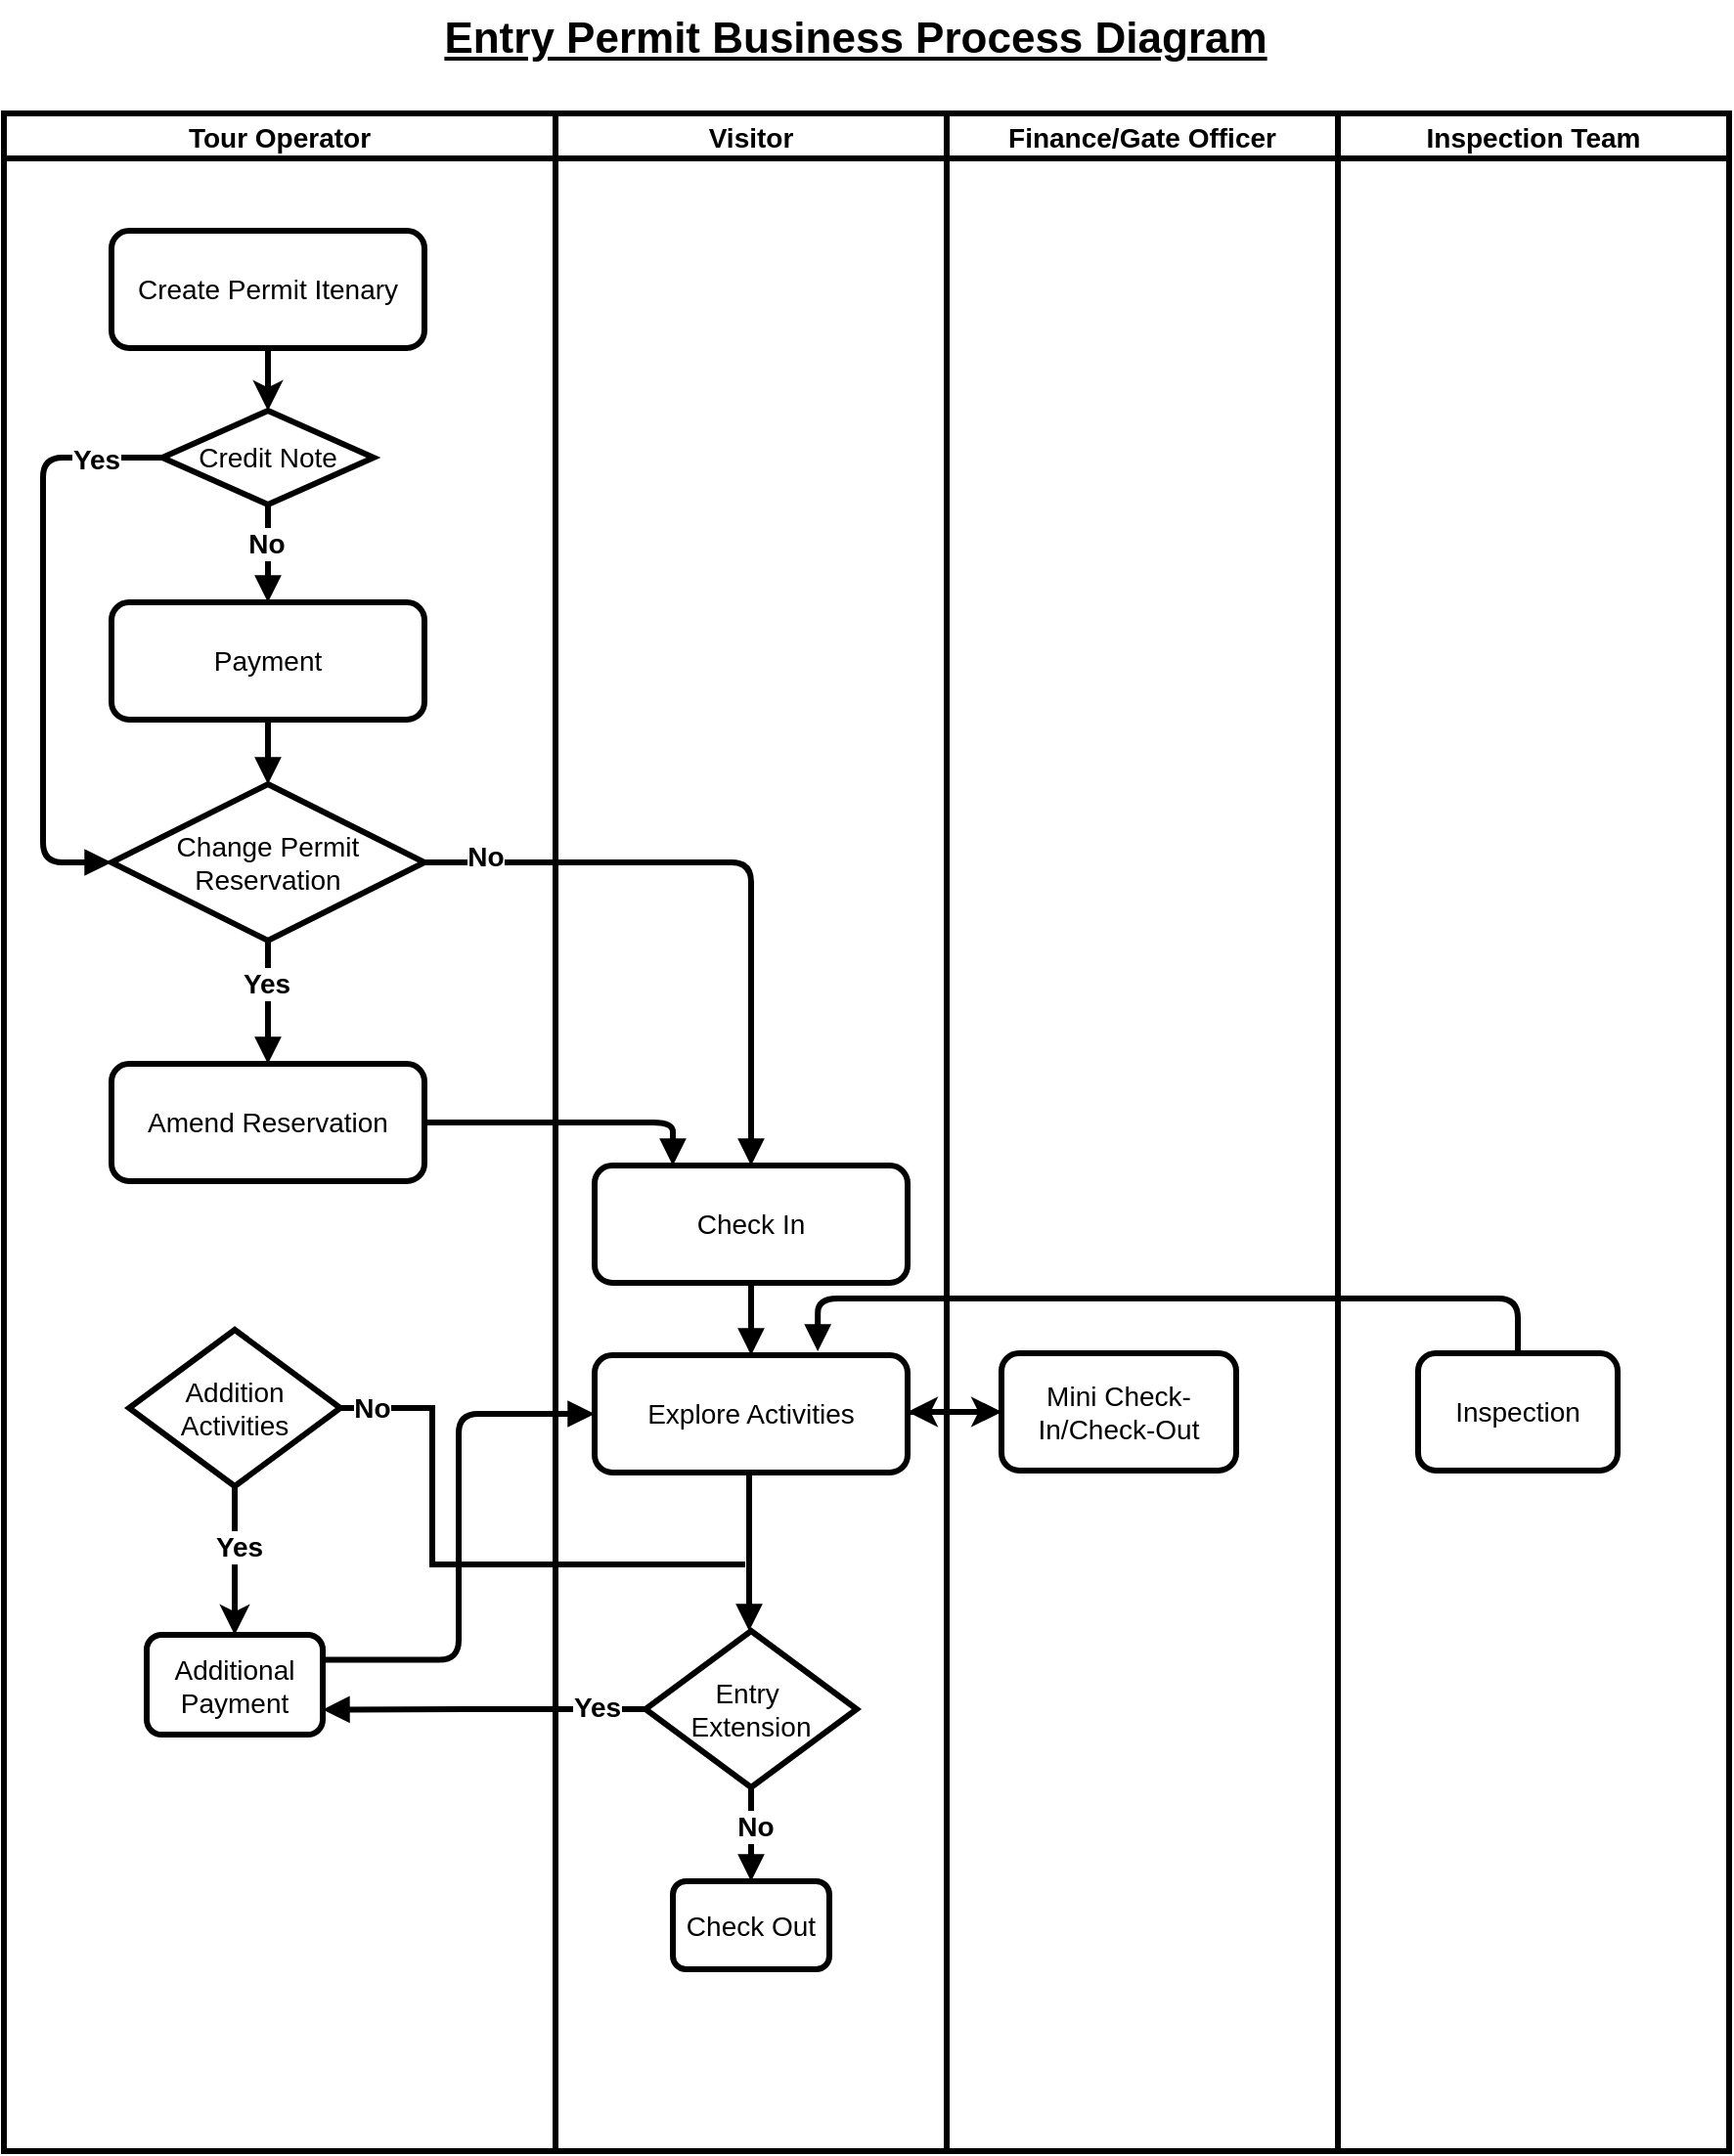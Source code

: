 <mxfile version="27.1.0">
  <diagram id="swimlane" name="Swimlane-Entry Permit">
    <mxGraphModel dx="1426" dy="1032" grid="1" gridSize="10" guides="1" tooltips="1" connect="1" arrows="1" fold="1" page="1" pageScale="1" pageWidth="827" pageHeight="1169" math="0" shadow="0">
      <root>
        <mxCell id="0" />
        <mxCell id="1" parent="0" />
        <mxCell id="2" value="Tour Operator" style="swimlane;strokeWidth=3;fontSize=14;" parent="1" vertex="1">
          <mxGeometry x="151" y="118" width="282" height="1042" as="geometry" />
        </mxCell>
        <mxCell id="6" value="Create Permit Itenary" style="rounded=1;whiteSpace=wrap;html=1;strokeWidth=3;fontSize=14;" parent="2" vertex="1">
          <mxGeometry x="55" y="60" width="160" height="60" as="geometry" />
        </mxCell>
        <mxCell id="4jdVKeHSQ_0vZsYD6vu7-24" value="Payment" style="rounded=1;whiteSpace=wrap;html=1;strokeWidth=3;fontSize=14;" vertex="1" parent="2">
          <mxGeometry x="55" y="250" width="160" height="60" as="geometry" />
        </mxCell>
        <mxCell id="4jdVKeHSQ_0vZsYD6vu7-27" value="" style="endArrow=classic;html=1;rounded=0;exitX=0.5;exitY=1;exitDx=0;exitDy=0;strokeWidth=3;entryX=0.5;entryY=0;entryDx=0;entryDy=0;" edge="1" parent="2" source="6" target="4jdVKeHSQ_0vZsYD6vu7-61">
          <mxGeometry width="50" height="50" relative="1" as="geometry">
            <mxPoint x="243" y="463" as="sourcePoint" />
            <mxPoint x="135" y="172" as="targetPoint" />
          </mxGeometry>
        </mxCell>
        <mxCell id="4jdVKeHSQ_0vZsYD6vu7-28" value="Amend Reservation" style="rounded=1;whiteSpace=wrap;html=1;strokeWidth=3;fontSize=14;" vertex="1" parent="2">
          <mxGeometry x="55" y="486" width="160" height="60" as="geometry" />
        </mxCell>
        <mxCell id="4jdVKeHSQ_0vZsYD6vu7-54" value="" style="edgeStyle=orthogonalEdgeStyle;rounded=0;orthogonalLoop=1;jettySize=auto;html=1;strokeWidth=3;" edge="1" parent="2" source="4jdVKeHSQ_0vZsYD6vu7-33" target="13">
          <mxGeometry relative="1" as="geometry" />
        </mxCell>
        <mxCell id="4jdVKeHSQ_0vZsYD6vu7-67" value="&lt;font style=&quot;font-size: 14px;&quot;&gt;&lt;b&gt;Yes&lt;/b&gt;&lt;/font&gt;" style="edgeLabel;html=1;align=center;verticalAlign=middle;resizable=0;points=[];" vertex="1" connectable="0" parent="4jdVKeHSQ_0vZsYD6vu7-54">
          <mxGeometry x="-0.195" y="2" relative="1" as="geometry">
            <mxPoint as="offset" />
          </mxGeometry>
        </mxCell>
        <mxCell id="13" value="Additional Payment" style="rounded=1;whiteSpace=wrap;html=1;strokeWidth=3;fontSize=14;" parent="2" vertex="1">
          <mxGeometry x="73" y="778" width="90" height="51" as="geometry" />
        </mxCell>
        <mxCell id="4jdVKeHSQ_0vZsYD6vu7-29" value="&lt;font style=&quot;font-size: 14px;&quot;&gt;Change Permit Reservation&lt;/font&gt;" style="rhombus;whiteSpace=wrap;html=1;strokeWidth=3;" vertex="1" parent="2">
          <mxGeometry x="55" y="343" width="160" height="80" as="geometry" />
        </mxCell>
        <mxCell id="4jdVKeHSQ_0vZsYD6vu7-30" style="edgeStyle=orthogonalEdgeStyle;endArrow=block;html=1;strokeWidth=3;fontSize=14;exitX=0.5;exitY=1;exitDx=0;exitDy=0;entryX=0.5;entryY=0;entryDx=0;entryDy=0;" edge="1" parent="2" source="4jdVKeHSQ_0vZsYD6vu7-24" target="4jdVKeHSQ_0vZsYD6vu7-29">
          <mxGeometry relative="1" as="geometry">
            <mxPoint x="523" y="525" as="sourcePoint" />
            <mxPoint x="643" y="448" as="targetPoint" />
          </mxGeometry>
        </mxCell>
        <mxCell id="4jdVKeHSQ_0vZsYD6vu7-31" style="edgeStyle=orthogonalEdgeStyle;endArrow=block;html=1;strokeWidth=3;fontSize=14;exitX=0.5;exitY=1;exitDx=0;exitDy=0;entryX=0.5;entryY=0;entryDx=0;entryDy=0;" edge="1" parent="2" source="4jdVKeHSQ_0vZsYD6vu7-29" target="4jdVKeHSQ_0vZsYD6vu7-28">
          <mxGeometry relative="1" as="geometry">
            <mxPoint x="293" y="278" as="sourcePoint" />
            <mxPoint x="413" y="311" as="targetPoint" />
          </mxGeometry>
        </mxCell>
        <mxCell id="4jdVKeHSQ_0vZsYD6vu7-38" value="&lt;font style=&quot;font-size: 14px;&quot;&gt;&lt;b&gt;Yes&lt;/b&gt;&lt;/font&gt;" style="edgeLabel;html=1;align=center;verticalAlign=middle;resizable=0;points=[];" vertex="1" connectable="0" parent="4jdVKeHSQ_0vZsYD6vu7-31">
          <mxGeometry x="-0.302" y="-1" relative="1" as="geometry">
            <mxPoint as="offset" />
          </mxGeometry>
        </mxCell>
        <mxCell id="4jdVKeHSQ_0vZsYD6vu7-33" value="&lt;font style=&quot;font-size: 14px;&quot;&gt;Addition Activities&lt;/font&gt;" style="rhombus;whiteSpace=wrap;html=1;strokeWidth=3;" vertex="1" parent="2">
          <mxGeometry x="64" y="622" width="108" height="80" as="geometry" />
        </mxCell>
        <mxCell id="4jdVKeHSQ_0vZsYD6vu7-61" value="&lt;font style=&quot;font-size: 14px;&quot;&gt;Credit Note &lt;/font&gt;" style="rhombus;whiteSpace=wrap;html=1;strokeWidth=3;" vertex="1" parent="2">
          <mxGeometry x="81" y="152" width="108" height="48" as="geometry" />
        </mxCell>
        <mxCell id="4jdVKeHSQ_0vZsYD6vu7-62" style="edgeStyle=orthogonalEdgeStyle;endArrow=block;html=1;strokeWidth=3;fontSize=14;exitX=0.5;exitY=1;exitDx=0;exitDy=0;entryX=0.5;entryY=0;entryDx=0;entryDy=0;" edge="1" parent="2" source="4jdVKeHSQ_0vZsYD6vu7-61" target="4jdVKeHSQ_0vZsYD6vu7-24">
          <mxGeometry relative="1" as="geometry">
            <mxPoint x="160" y="212" as="sourcePoint" />
            <mxPoint x="160" y="245" as="targetPoint" />
          </mxGeometry>
        </mxCell>
        <mxCell id="4jdVKeHSQ_0vZsYD6vu7-63" value="&lt;font style=&quot;font-size: 14px;&quot;&gt;&lt;b&gt;No&lt;/b&gt;&lt;/font&gt;" style="edgeLabel;html=1;align=center;verticalAlign=middle;resizable=0;points=[];" vertex="1" connectable="0" parent="4jdVKeHSQ_0vZsYD6vu7-62">
          <mxGeometry x="-0.2" y="-1" relative="1" as="geometry">
            <mxPoint as="offset" />
          </mxGeometry>
        </mxCell>
        <mxCell id="4jdVKeHSQ_0vZsYD6vu7-64" style="edgeStyle=orthogonalEdgeStyle;endArrow=block;html=1;strokeWidth=3;fontSize=14;exitX=0;exitY=0.5;exitDx=0;exitDy=0;entryX=0;entryY=0.5;entryDx=0;entryDy=0;" edge="1" parent="2" source="4jdVKeHSQ_0vZsYD6vu7-61" target="4jdVKeHSQ_0vZsYD6vu7-29">
          <mxGeometry relative="1" as="geometry">
            <mxPoint x="408" y="370" as="sourcePoint" />
            <mxPoint x="50" y="369" as="targetPoint" />
            <Array as="points">
              <mxPoint x="20" y="176" />
              <mxPoint x="20" y="383" />
            </Array>
          </mxGeometry>
        </mxCell>
        <mxCell id="4jdVKeHSQ_0vZsYD6vu7-65" value="&lt;font style=&quot;font-size: 14px;&quot;&gt;&lt;b&gt;Yes&lt;/b&gt;&lt;/font&gt;" style="edgeLabel;html=1;align=center;verticalAlign=middle;resizable=0;points=[];" vertex="1" connectable="0" parent="4jdVKeHSQ_0vZsYD6vu7-64">
          <mxGeometry x="-0.776" y="1" relative="1" as="geometry">
            <mxPoint as="offset" />
          </mxGeometry>
        </mxCell>
        <mxCell id="3" value="Visitor" style="swimlane;strokeWidth=3;fontSize=14;" parent="1" vertex="1">
          <mxGeometry x="433" y="118" width="200" height="1042" as="geometry" />
        </mxCell>
        <mxCell id="8" value="Check In" style="rounded=1;whiteSpace=wrap;html=1;strokeWidth=3;fontSize=14;" parent="3" vertex="1">
          <mxGeometry x="20" y="538" width="160" height="60" as="geometry" />
        </mxCell>
        <mxCell id="10" value="Explore Activities" style="rounded=1;whiteSpace=wrap;html=1;strokeWidth=3;fontSize=14;" parent="3" vertex="1">
          <mxGeometry x="20" y="635" width="160" height="60" as="geometry" />
        </mxCell>
        <mxCell id="12" value="Check Out" style="rounded=1;whiteSpace=wrap;html=1;strokeWidth=3;fontSize=14;" parent="3" vertex="1">
          <mxGeometry x="60" y="904" width="80" height="45" as="geometry" />
        </mxCell>
        <mxCell id="4jdVKeHSQ_0vZsYD6vu7-57" value="&lt;div&gt;&lt;font style=&quot;font-size: 14px;&quot;&gt;Entry&amp;nbsp;&lt;/font&gt;&lt;/div&gt;&lt;div&gt;&lt;font style=&quot;font-size: 14px;&quot;&gt;Extension&lt;/font&gt;&lt;/div&gt;" style="rhombus;whiteSpace=wrap;html=1;strokeWidth=3;" vertex="1" parent="3">
          <mxGeometry x="46" y="776" width="108" height="80" as="geometry" />
        </mxCell>
        <mxCell id="19" style="edgeStyle=orthogonalEdgeStyle;endArrow=block;html=1;strokeWidth=3;fontSize=14;entryX=0.5;entryY=0;entryDx=0;entryDy=0;exitX=0.5;exitY=1;exitDx=0;exitDy=0;" parent="3" edge="1">
          <mxGeometry relative="1" as="geometry">
            <mxPoint x="99" y="695" as="sourcePoint" />
            <mxPoint x="99" y="776" as="targetPoint" />
          </mxGeometry>
        </mxCell>
        <mxCell id="20" style="edgeStyle=orthogonalEdgeStyle;endArrow=block;html=1;strokeWidth=3;fontSize=14;exitX=0.5;exitY=1;exitDx=0;exitDy=0;" parent="3" source="4jdVKeHSQ_0vZsYD6vu7-57" target="12" edge="1">
          <mxGeometry relative="1" as="geometry">
            <mxPoint x="100" y="842" as="sourcePoint" />
          </mxGeometry>
        </mxCell>
        <mxCell id="4jdVKeHSQ_0vZsYD6vu7-58" value="&lt;b&gt;&lt;font style=&quot;font-size: 14px;&quot;&gt;No&lt;/font&gt;&lt;/b&gt;" style="edgeLabel;html=1;align=center;verticalAlign=middle;resizable=0;points=[];" vertex="1" connectable="0" parent="20">
          <mxGeometry x="-0.194" y="2" relative="1" as="geometry">
            <mxPoint as="offset" />
          </mxGeometry>
        </mxCell>
        <mxCell id="18" style="edgeStyle=orthogonalEdgeStyle;endArrow=block;html=1;strokeWidth=3;fontSize=14;entryX=0.5;entryY=0;entryDx=0;entryDy=0;exitX=0.5;exitY=1;exitDx=0;exitDy=0;" parent="3" source="8" target="10" edge="1">
          <mxGeometry relative="1" as="geometry">
            <mxPoint x="100" y="594" as="sourcePoint" />
            <mxPoint x="100" y="631" as="targetPoint" />
          </mxGeometry>
        </mxCell>
        <mxCell id="4" value="Finance/Gate Officer" style="swimlane;strokeWidth=3;fontSize=14;startSize=23;" parent="1" vertex="1">
          <mxGeometry x="633" y="118" width="200" height="1042" as="geometry" />
        </mxCell>
        <mxCell id="4jdVKeHSQ_0vZsYD6vu7-37" value="&lt;div&gt;&lt;font style=&quot;font-size: 14px;&quot;&gt;Mini Check-In/Check-Out&lt;/font&gt;&lt;/div&gt;" style="rounded=1;whiteSpace=wrap;html=1;strokeWidth=3;fontSize=14;" vertex="1" parent="4">
          <mxGeometry x="28" y="634" width="120" height="60" as="geometry" />
        </mxCell>
        <mxCell id="5" value="Inspection Team" style="swimlane;strokeWidth=3;fontSize=14;" parent="1" vertex="1">
          <mxGeometry x="833" y="118" width="200" height="1042" as="geometry" />
        </mxCell>
        <mxCell id="14" value="Inspection" style="rounded=1;whiteSpace=wrap;html=1;strokeWidth=3;fontSize=14;" parent="5" vertex="1">
          <mxGeometry x="41" y="634" width="102" height="60" as="geometry" />
        </mxCell>
        <mxCell id="16" style="edgeStyle=orthogonalEdgeStyle;endArrow=block;html=1;strokeWidth=3;fontSize=14;exitX=1;exitY=0.5;exitDx=0;exitDy=0;entryX=0.5;entryY=0;entryDx=0;entryDy=0;" parent="1" source="4jdVKeHSQ_0vZsYD6vu7-29" target="8" edge="1">
          <mxGeometry relative="1" as="geometry">
            <mxPoint x="533" y="500" as="sourcePoint" />
            <mxPoint x="533" y="652" as="targetPoint" />
          </mxGeometry>
        </mxCell>
        <mxCell id="4jdVKeHSQ_0vZsYD6vu7-56" value="&lt;font style=&quot;font-size: 14px;&quot;&gt;&lt;b&gt;No&lt;/b&gt;&lt;/font&gt;" style="edgeLabel;html=1;align=center;verticalAlign=middle;resizable=0;points=[];" vertex="1" connectable="0" parent="16">
          <mxGeometry x="-0.811" y="3" relative="1" as="geometry">
            <mxPoint as="offset" />
          </mxGeometry>
        </mxCell>
        <mxCell id="4jdVKeHSQ_0vZsYD6vu7-32" style="edgeStyle=orthogonalEdgeStyle;endArrow=block;html=1;strokeWidth=3;fontSize=14;exitX=1;exitY=0.5;exitDx=0;exitDy=0;entryX=0.25;entryY=0;entryDx=0;entryDy=0;" edge="1" parent="1" source="4jdVKeHSQ_0vZsYD6vu7-28" target="8">
          <mxGeometry relative="1" as="geometry">
            <mxPoint x="721" y="627" as="sourcePoint" />
            <mxPoint x="493" y="652" as="targetPoint" />
          </mxGeometry>
        </mxCell>
        <mxCell id="4jdVKeHSQ_0vZsYD6vu7-36" value="" style="endArrow=classic;startArrow=classic;html=1;rounded=0;exitX=1;exitY=0.5;exitDx=0;exitDy=0;entryX=0;entryY=0.5;entryDx=0;entryDy=0;strokeWidth=3;" edge="1" parent="1" target="4jdVKeHSQ_0vZsYD6vu7-37">
          <mxGeometry width="50" height="50" relative="1" as="geometry">
            <mxPoint x="613" y="782" as="sourcePoint" />
            <mxPoint x="693" y="785" as="targetPoint" />
          </mxGeometry>
        </mxCell>
        <mxCell id="4jdVKeHSQ_0vZsYD6vu7-40" value="" style="edgeStyle=orthogonalEdgeStyle;rounded=0;orthogonalLoop=1;jettySize=auto;html=1;" edge="1" parent="1" source="10" target="4jdVKeHSQ_0vZsYD6vu7-37">
          <mxGeometry relative="1" as="geometry" />
        </mxCell>
        <mxCell id="4jdVKeHSQ_0vZsYD6vu7-48" style="edgeStyle=orthogonalEdgeStyle;endArrow=block;html=1;strokeWidth=3;fontSize=14;exitX=0.5;exitY=0;exitDx=0;exitDy=0;entryX=0.713;entryY=-0.033;entryDx=0;entryDy=0;entryPerimeter=0;" edge="1" parent="1" source="14" target="10">
          <mxGeometry relative="1" as="geometry">
            <mxPoint x="833" y="549" as="sourcePoint" />
            <mxPoint x="953" y="716" as="targetPoint" />
            <Array as="points">
              <mxPoint x="925" y="724" />
              <mxPoint x="567" y="724" />
            </Array>
          </mxGeometry>
        </mxCell>
        <mxCell id="4jdVKeHSQ_0vZsYD6vu7-59" style="edgeStyle=orthogonalEdgeStyle;endArrow=block;html=1;strokeWidth=3;fontSize=14;exitX=0;exitY=0.5;exitDx=0;exitDy=0;entryX=1;entryY=0.75;entryDx=0;entryDy=0;" edge="1" parent="1" source="4jdVKeHSQ_0vZsYD6vu7-57" target="13">
          <mxGeometry relative="1" as="geometry">
            <mxPoint x="391" y="960" as="sourcePoint" />
            <mxPoint x="518" y="978" as="targetPoint" />
          </mxGeometry>
        </mxCell>
        <mxCell id="4jdVKeHSQ_0vZsYD6vu7-60" value="&lt;font style=&quot;font-size: 14px;&quot;&gt;&lt;b&gt;Yes&lt;/b&gt;&lt;/font&gt;" style="edgeLabel;html=1;align=center;verticalAlign=middle;resizable=0;points=[];" vertex="1" connectable="0" parent="4jdVKeHSQ_0vZsYD6vu7-59">
          <mxGeometry x="-0.69" y="-1" relative="1" as="geometry">
            <mxPoint as="offset" />
          </mxGeometry>
        </mxCell>
        <mxCell id="4jdVKeHSQ_0vZsYD6vu7-66" value="&lt;div align=&quot;center&quot;&gt;&lt;font style=&quot;font-size: 22px;&quot;&gt;&lt;b&gt;&lt;font&gt;&lt;u&gt;Entry Permit Business Process Diagram&lt;/u&gt;&lt;/font&gt;&lt;/b&gt;&lt;/font&gt;&lt;/div&gt;" style="text;html=1;align=center;verticalAlign=middle;resizable=0;points=[];autosize=1;strokeColor=none;fillColor=none;" vertex="1" parent="1">
          <mxGeometry x="366" y="60" width="440" height="40" as="geometry" />
        </mxCell>
        <mxCell id="4jdVKeHSQ_0vZsYD6vu7-70" style="edgeStyle=orthogonalEdgeStyle;endArrow=block;html=1;strokeWidth=3;fontSize=14;exitX=1;exitY=0.25;exitDx=0;exitDy=0;entryX=0;entryY=0.5;entryDx=0;entryDy=0;" edge="1" parent="1" source="13" target="10">
          <mxGeometry relative="1" as="geometry">
            <mxPoint x="380" y="870" as="sourcePoint" />
            <mxPoint x="507" y="892" as="targetPoint" />
          </mxGeometry>
        </mxCell>
        <mxCell id="4jdVKeHSQ_0vZsYD6vu7-73" value="" style="endArrow=none;html=1;rounded=0;exitX=1;exitY=0.5;exitDx=0;exitDy=0;strokeWidth=3;" edge="1" parent="1" source="4jdVKeHSQ_0vZsYD6vu7-33">
          <mxGeometry width="50" height="50" relative="1" as="geometry">
            <mxPoint x="410" y="820" as="sourcePoint" />
            <mxPoint x="530" y="860" as="targetPoint" />
            <Array as="points">
              <mxPoint x="370" y="780" />
              <mxPoint x="370" y="860" />
            </Array>
          </mxGeometry>
        </mxCell>
        <mxCell id="4jdVKeHSQ_0vZsYD6vu7-75" value="&lt;b&gt;&lt;font style=&quot;font-size: 14px;&quot;&gt;No&lt;/font&gt;&lt;/b&gt;" style="edgeLabel;html=1;align=center;verticalAlign=middle;resizable=0;points=[];" vertex="1" connectable="0" parent="4jdVKeHSQ_0vZsYD6vu7-73">
          <mxGeometry x="-0.889" relative="1" as="geometry">
            <mxPoint as="offset" />
          </mxGeometry>
        </mxCell>
      </root>
    </mxGraphModel>
  </diagram>
</mxfile>
